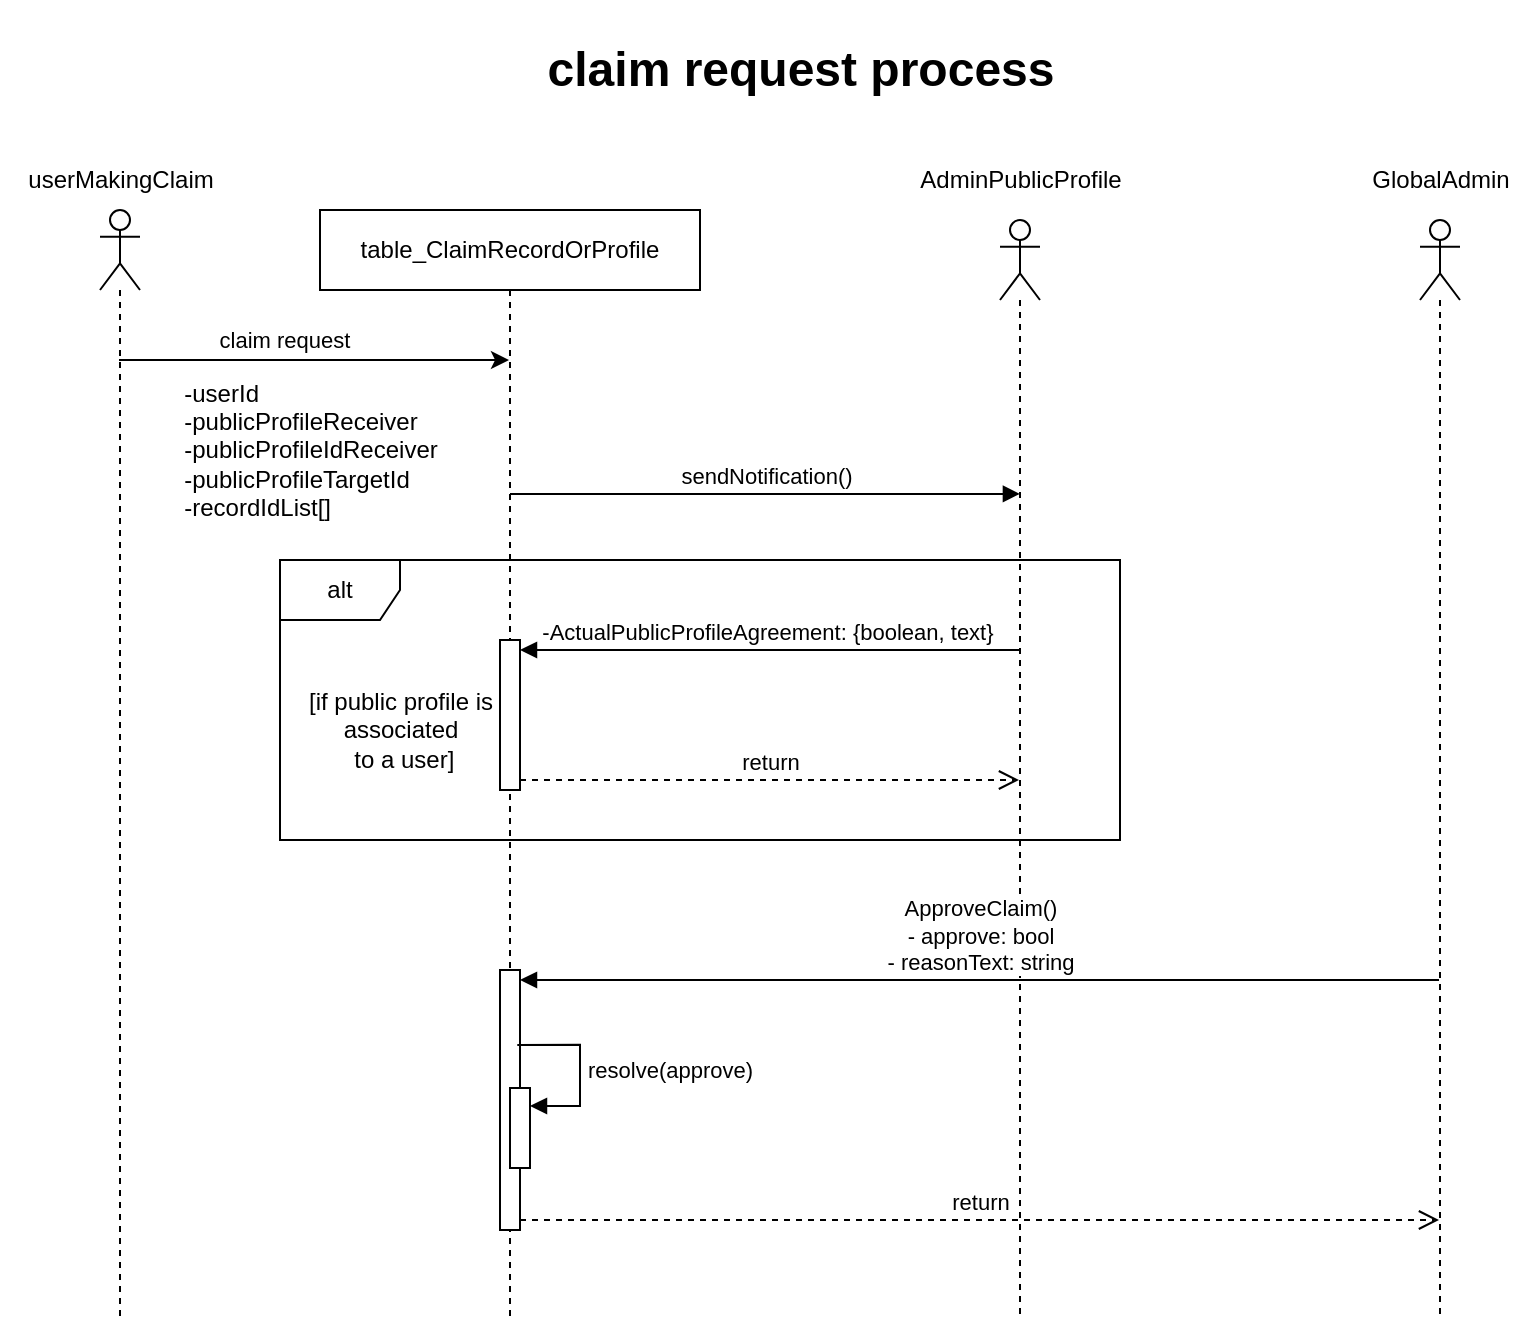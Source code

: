 <mxfile version="22.1.7" type="device">
  <diagram name="Page-1" id="3NZP-CWDgKf4xzH1paXa">
    <mxGraphModel dx="1247" dy="588" grid="1" gridSize="10" guides="1" tooltips="1" connect="1" arrows="1" fold="1" page="1" pageScale="1" pageWidth="1100" pageHeight="850" math="0" shadow="0">
      <root>
        <mxCell id="0" />
        <mxCell id="1" parent="0" />
        <mxCell id="OBixX9FioB8ukmCa500w-1" value="&lt;h1&gt;claim request process&lt;/h1&gt;" style="text;html=1;align=center;verticalAlign=middle;resizable=0;points=[];autosize=1;strokeColor=none;fillColor=none;" parent="1" vertex="1">
          <mxGeometry x="310" y="20" width="280" height="70" as="geometry" />
        </mxCell>
        <mxCell id="OBixX9FioB8ukmCa500w-2" value="" style="shape=umlLifeline;perimeter=lifelinePerimeter;whiteSpace=wrap;html=1;container=1;dropTarget=0;collapsible=0;recursiveResize=0;outlineConnect=0;portConstraint=eastwest;newEdgeStyle={&quot;curved&quot;:0,&quot;rounded&quot;:0};participant=umlActor;" parent="1" vertex="1">
          <mxGeometry x="100" y="125" width="20" height="555" as="geometry" />
        </mxCell>
        <mxCell id="OBixX9FioB8ukmCa500w-3" value="table_ClaimRecordOrProfile" style="shape=umlLifeline;perimeter=lifelinePerimeter;whiteSpace=wrap;html=1;container=1;dropTarget=0;collapsible=0;recursiveResize=0;outlineConnect=0;portConstraint=eastwest;newEdgeStyle={&quot;curved&quot;:0,&quot;rounded&quot;:0};" parent="1" vertex="1">
          <mxGeometry x="210" y="125" width="190" height="555" as="geometry" />
        </mxCell>
        <mxCell id="wRbiM2tr3m5VjO5nBXlU-21" value="" style="html=1;points=[[0,0,0,0,5],[0,1,0,0,-5],[1,0,0,0,5],[1,1,0,0,-5]];perimeter=orthogonalPerimeter;outlineConnect=0;targetShapes=umlLifeline;portConstraint=eastwest;newEdgeStyle={&quot;curved&quot;:0,&quot;rounded&quot;:0};" vertex="1" parent="OBixX9FioB8ukmCa500w-3">
          <mxGeometry x="90" y="380" width="10" height="130" as="geometry" />
        </mxCell>
        <mxCell id="OBixX9FioB8ukmCa500w-7" value="" style="endArrow=classic;html=1;rounded=0;" parent="1" edge="1" target="OBixX9FioB8ukmCa500w-3">
          <mxGeometry width="50" height="50" relative="1" as="geometry">
            <mxPoint x="109.5" y="200" as="sourcePoint" />
            <mxPoint x="219.5" y="200" as="targetPoint" />
          </mxGeometry>
        </mxCell>
        <mxCell id="OBixX9FioB8ukmCa500w-11" value="claim request" style="edgeLabel;html=1;align=center;verticalAlign=middle;resizable=0;points=[];" parent="OBixX9FioB8ukmCa500w-7" vertex="1" connectable="0">
          <mxGeometry x="-0.154" y="-1" relative="1" as="geometry">
            <mxPoint y="-11" as="offset" />
          </mxGeometry>
        </mxCell>
        <mxCell id="OBixX9FioB8ukmCa500w-12" value="userMakingClaim" style="text;html=1;align=center;verticalAlign=middle;resizable=0;points=[];autosize=1;strokeColor=none;fillColor=none;" parent="1" vertex="1">
          <mxGeometry x="50" y="95" width="120" height="30" as="geometry" />
        </mxCell>
        <mxCell id="wRbiM2tr3m5VjO5nBXlU-1" value="&lt;div style=&quot;text-align: left;&quot;&gt;&lt;span style=&quot;background-color: initial;&quot;&gt;-userId&lt;/span&gt;&lt;/div&gt;&lt;div style=&quot;text-align: left;&quot;&gt;&lt;span style=&quot;background-color: initial;&quot;&gt;-publicProfileReceiver&lt;/span&gt;&lt;br&gt;&lt;/div&gt;&lt;div style=&quot;text-align: left;&quot;&gt;&lt;span style=&quot;background-color: initial;&quot;&gt;-publicProfileIdReceiver&lt;/span&gt;&lt;/div&gt;&lt;div style=&quot;text-align: left;&quot;&gt;&lt;span style=&quot;background-color: initial;&quot;&gt;-publicProfileTargetId&lt;/span&gt;&lt;/div&gt;&lt;div style=&quot;text-align: left;&quot;&gt;&lt;span style=&quot;background-color: initial;&quot;&gt;-recordIdList[]&lt;/span&gt;&lt;/div&gt;" style="text;html=1;align=center;verticalAlign=middle;resizable=0;points=[];autosize=1;strokeColor=none;fillColor=none;" vertex="1" parent="1">
          <mxGeometry x="130" y="200" width="150" height="90" as="geometry" />
        </mxCell>
        <mxCell id="wRbiM2tr3m5VjO5nBXlU-3" value="" style="shape=umlLifeline;perimeter=lifelinePerimeter;whiteSpace=wrap;html=1;container=1;dropTarget=0;collapsible=0;recursiveResize=0;outlineConnect=0;portConstraint=eastwest;newEdgeStyle={&quot;curved&quot;:0,&quot;rounded&quot;:0};participant=umlActor;" vertex="1" parent="1">
          <mxGeometry x="760" y="130" width="20" height="550" as="geometry" />
        </mxCell>
        <mxCell id="wRbiM2tr3m5VjO5nBXlU-4" value="GlobalAdmin" style="text;html=1;align=center;verticalAlign=middle;resizable=0;points=[];autosize=1;strokeColor=none;fillColor=none;" vertex="1" parent="1">
          <mxGeometry x="725" y="95" width="90" height="30" as="geometry" />
        </mxCell>
        <mxCell id="wRbiM2tr3m5VjO5nBXlU-9" value="" style="shape=umlLifeline;perimeter=lifelinePerimeter;whiteSpace=wrap;html=1;container=1;dropTarget=0;collapsible=0;recursiveResize=0;outlineConnect=0;portConstraint=eastwest;newEdgeStyle={&quot;curved&quot;:0,&quot;rounded&quot;:0};participant=umlActor;" vertex="1" parent="1">
          <mxGeometry x="550" y="130" width="20" height="550" as="geometry" />
        </mxCell>
        <mxCell id="wRbiM2tr3m5VjO5nBXlU-10" value="AdminPublicProfile" style="text;html=1;align=center;verticalAlign=middle;resizable=0;points=[];autosize=1;strokeColor=none;fillColor=none;" vertex="1" parent="1">
          <mxGeometry x="500" y="95" width="120" height="30" as="geometry" />
        </mxCell>
        <mxCell id="wRbiM2tr3m5VjO5nBXlU-14" value="alt" style="shape=umlFrame;whiteSpace=wrap;html=1;pointerEvents=0;" vertex="1" parent="1">
          <mxGeometry x="190" y="300" width="420" height="140" as="geometry" />
        </mxCell>
        <mxCell id="wRbiM2tr3m5VjO5nBXlU-15" value="[if public profile is&lt;br&gt;associated&lt;br&gt;&amp;nbsp;to a user]" style="text;html=1;align=center;verticalAlign=middle;resizable=0;points=[];autosize=1;strokeColor=none;fillColor=none;" vertex="1" parent="1">
          <mxGeometry x="190" y="355" width="120" height="60" as="geometry" />
        </mxCell>
        <mxCell id="wRbiM2tr3m5VjO5nBXlU-22" value="ApproveClaim()&lt;br&gt;- approve: bool&lt;br&gt;- reasonText: string" style="html=1;verticalAlign=bottom;endArrow=block;curved=0;rounded=0;entryX=1;entryY=0;entryDx=0;entryDy=5;entryPerimeter=0;" edge="1" target="wRbiM2tr3m5VjO5nBXlU-21" parent="1" source="wRbiM2tr3m5VjO5nBXlU-3">
          <mxGeometry x="-0.001" relative="1" as="geometry">
            <mxPoint x="769.5" y="520" as="sourcePoint" />
            <mxPoint x="310" y="520" as="targetPoint" />
            <mxPoint as="offset" />
          </mxGeometry>
        </mxCell>
        <mxCell id="wRbiM2tr3m5VjO5nBXlU-31" value="return" style="html=1;verticalAlign=bottom;endArrow=open;dashed=1;endSize=8;curved=0;rounded=0;exitX=1;exitY=1;exitDx=0;exitDy=-5;exitPerimeter=0;" edge="1" parent="1" source="wRbiM2tr3m5VjO5nBXlU-21" target="wRbiM2tr3m5VjO5nBXlU-3">
          <mxGeometry relative="1" as="geometry">
            <mxPoint x="769.5" y="808.245" as="targetPoint" />
            <mxPoint x="312.13" y="808.245" as="sourcePoint" />
          </mxGeometry>
        </mxCell>
        <mxCell id="wRbiM2tr3m5VjO5nBXlU-39" value="sendNotification()" style="html=1;verticalAlign=bottom;endArrow=block;curved=0;rounded=0;entryX=0.498;entryY=0.249;entryDx=0;entryDy=0;entryPerimeter=0;" edge="1" parent="1" source="OBixX9FioB8ukmCa500w-3" target="wRbiM2tr3m5VjO5nBXlU-9">
          <mxGeometry width="80" relative="1" as="geometry">
            <mxPoint x="304.63" y="321" as="sourcePoint" />
            <mxPoint x="559.5" y="321" as="targetPoint" />
          </mxGeometry>
        </mxCell>
        <mxCell id="wRbiM2tr3m5VjO5nBXlU-40" value="" style="html=1;points=[[0,0,0,0,5],[0,1,0,0,-5],[1,0,0,0,5],[1,1,0,0,-5]];perimeter=orthogonalPerimeter;outlineConnect=0;targetShapes=umlLifeline;portConstraint=eastwest;newEdgeStyle={&quot;curved&quot;:0,&quot;rounded&quot;:0};" vertex="1" parent="1">
          <mxGeometry x="300" y="340" width="10" height="75" as="geometry" />
        </mxCell>
        <mxCell id="wRbiM2tr3m5VjO5nBXlU-41" value="-ActualPublicProfileAgreement: {boolean, text}&amp;nbsp;" style="html=1;verticalAlign=bottom;endArrow=block;curved=0;rounded=0;entryX=1;entryY=0;entryDx=0;entryDy=5;entryPerimeter=0;" edge="1" target="wRbiM2tr3m5VjO5nBXlU-40" parent="1" source="wRbiM2tr3m5VjO5nBXlU-9">
          <mxGeometry relative="1" as="geometry">
            <mxPoint x="559.5" y="352.0" as="sourcePoint" />
            <mxPoint x="300" y="352.0" as="targetPoint" />
          </mxGeometry>
        </mxCell>
        <mxCell id="wRbiM2tr3m5VjO5nBXlU-42" value="return" style="html=1;verticalAlign=bottom;endArrow=open;dashed=1;endSize=8;curved=0;rounded=0;exitX=1;exitY=1;exitDx=0;exitDy=-5;exitPerimeter=0;" edge="1" source="wRbiM2tr3m5VjO5nBXlU-40" parent="1" target="wRbiM2tr3m5VjO5nBXlU-9">
          <mxGeometry relative="1" as="geometry">
            <mxPoint x="400" y="420" as="targetPoint" />
          </mxGeometry>
        </mxCell>
        <mxCell id="wRbiM2tr3m5VjO5nBXlU-44" value="" style="html=1;points=[[0,0,0,0,5],[0,1,0,0,-5],[1,0,0,0,5],[1,1,0,0,-5]];perimeter=orthogonalPerimeter;outlineConnect=0;targetShapes=umlLifeline;portConstraint=eastwest;newEdgeStyle={&quot;curved&quot;:0,&quot;rounded&quot;:0};" vertex="1" parent="1">
          <mxGeometry x="305" y="564" width="10" height="40" as="geometry" />
        </mxCell>
        <mxCell id="wRbiM2tr3m5VjO5nBXlU-45" value="resolve(approve)" style="html=1;align=left;spacingLeft=2;endArrow=block;rounded=0;edgeStyle=orthogonalEdgeStyle;curved=0;rounded=0;exitX=0.865;exitY=0.288;exitDx=0;exitDy=0;exitPerimeter=0;" edge="1" parent="1" source="wRbiM2tr3m5VjO5nBXlU-21">
          <mxGeometry relative="1" as="geometry">
            <mxPoint x="310" y="543" as="sourcePoint" />
            <Array as="points">
              <mxPoint x="340" y="542" />
              <mxPoint x="340" y="573" />
            </Array>
            <mxPoint x="315" y="573.0" as="targetPoint" />
          </mxGeometry>
        </mxCell>
      </root>
    </mxGraphModel>
  </diagram>
</mxfile>
